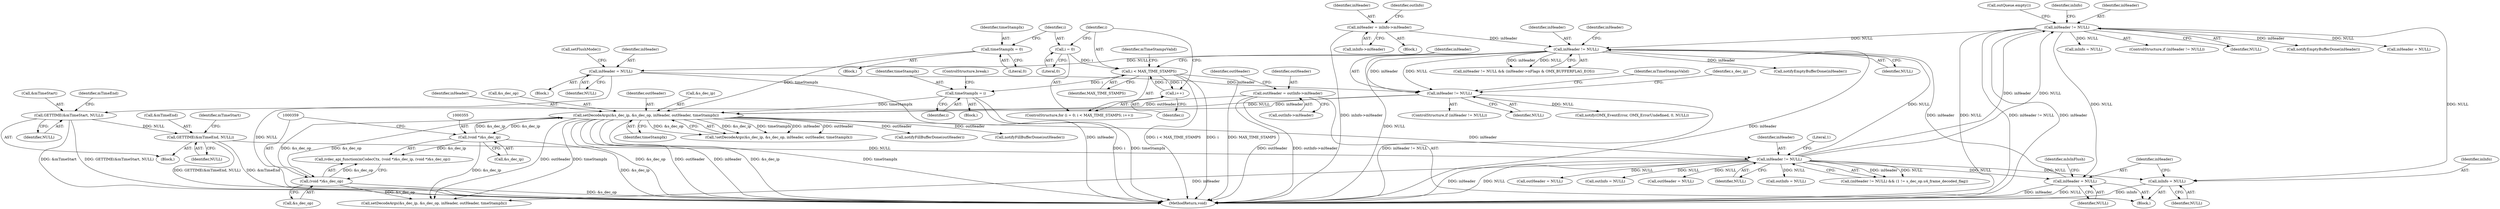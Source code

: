 digraph "0_Android_918eeaa29d99d257282fafec931b4bda0e3bae12_3@pointer" {
"1000145" [label="(Call,inInfo = NULL)"];
"1000670" [label="(Call,inHeader != NULL)"];
"1000408" [label="(Call,inHeader != NULL)"];
"1000301" [label="(Call,setDecodeArgs(&s_dec_ip, &s_dec_op, inHeader, outHeader, timeStampIx))"];
"1000354" [label="(Call,(void *)&s_dec_ip)"];
"1000358" [label="(Call,(void *)&s_dec_op)"];
"1000276" [label="(Call,inHeader != NULL)"];
"1000225" [label="(Call,inHeader = NULL)"];
"1000197" [label="(Call,inHeader != NULL)"];
"1000163" [label="(Call,inHeader = inInfo->mHeader)"];
"1000148" [label="(Call,inHeader = NULL)"];
"1000175" [label="(Call,outHeader = outInfo->mHeader)"];
"1000252" [label="(Call,timeStampIx = 0)"];
"1000271" [label="(Call,timeStampIx = i)"];
"1000259" [label="(Call,i < MAX_TIME_STAMPS)"];
"1000262" [label="(Call,i++)"];
"1000256" [label="(Call,i = 0)"];
"1000380" [label="(Call,GETTIME(&mTimeEnd, NULL))"];
"1000341" [label="(Call,GETTIME(&mTimeStart, NULL))"];
"1000227" [label="(Identifier,NULL)"];
"1000177" [label="(Call,outInfo->mHeader)"];
"1000660" [label="(Call,outInfo = NULL)"];
"1000385" [label="(Identifier,mTimeStart)"];
"1000226" [label="(Identifier,inHeader)"];
"1000275" [label="(ControlStructure,if (inHeader != NULL))"];
"1000277" [label="(Identifier,inHeader)"];
"1000252" [label="(Call,timeStampIx = 0)"];
"1000663" [label="(Call,notifyFillBufferDone(outHeader))"];
"1000257" [label="(Identifier,i)"];
"1000630" [label="(Call,notifyFillBufferDone(outHeader))"];
"1000250" [label="(Block,)"];
"1000272" [label="(Identifier,timeStampIx)"];
"1000689" [label="(MethodReturn,void)"];
"1000302" [label="(Call,&s_dec_ip)"];
"1000301" [label="(Call,setDecodeArgs(&s_dec_ip, &s_dec_op, inHeader, outHeader, timeStampIx))"];
"1000676" [label="(Identifier,inInfo)"];
"1000139" [label="(Block,)"];
"1000260" [label="(Identifier,i)"];
"1000175" [label="(Call,outHeader = outInfo->mHeader)"];
"1000312" [label="(Call,notify(OMX_EventError, OMX_ErrorUndefined, 0, NULL))"];
"1000268" [label="(Identifier,mTimeStampsValid)"];
"1000225" [label="(Call,inHeader = NULL)"];
"1000308" [label="(Identifier,timeStampIx)"];
"1000172" [label="(Identifier,outInfo)"];
"1000270" [label="(Block,)"];
"1000199" [label="(Identifier,NULL)"];
"1000165" [label="(Call,inInfo->mHeader)"];
"1000258" [label="(Literal,0)"];
"1000681" [label="(Call,inInfo = NULL)"];
"1000669" [label="(ControlStructure,if (inHeader != NULL))"];
"1000671" [label="(Identifier,inHeader)"];
"1000253" [label="(Identifier,timeStampIx)"];
"1000632" [label="(Call,outHeader = NULL)"];
"1000381" [label="(Call,&mTimeEnd)"];
"1000198" [label="(Identifier,inHeader)"];
"1000261" [label="(Identifier,MAX_TIME_STAMPS)"];
"1000138" [label="(Call,outQueue.empty())"];
"1000341" [label="(Call,GETTIME(&mTimeStart, NULL))"];
"1000410" [label="(Identifier,NULL)"];
"1000259" [label="(Call,i < MAX_TIME_STAMPS)"];
"1000672" [label="(Identifier,NULL)"];
"1000306" [label="(Identifier,inHeader)"];
"1000352" [label="(Call,ivdec_api_function(mCodecCtx, (void *)&s_dec_ip, (void *)&s_dec_op))"];
"1000282" [label="(Identifier,mTimeStampsValid)"];
"1000148" [label="(Call,inHeader = NULL)"];
"1000228" [label="(Call,setFlushMode())"];
"1000153" [label="(Identifier,mIsInFlush)"];
"1000300" [label="(Call,!setDecodeArgs(&s_dec_ip, &s_dec_op, inHeader, outHeader, timeStampIx))"];
"1000303" [label="(Identifier,s_dec_ip)"];
"1000412" [label="(Literal,1)"];
"1000263" [label="(Identifier,i)"];
"1000409" [label="(Identifier,inHeader)"];
"1000254" [label="(Literal,0)"];
"1000627" [label="(Call,outInfo = NULL)"];
"1000383" [label="(Identifier,NULL)"];
"1000342" [label="(Call,&mTimeStart)"];
"1000380" [label="(Call,GETTIME(&mTimeEnd, NULL))"];
"1000447" [label="(Call,setDecodeArgs(&s_dec_ip, &s_dec_op, inHeader, outHeader, timeStampIx))"];
"1000292" [label="(Block,)"];
"1000344" [label="(Identifier,NULL)"];
"1000197" [label="(Call,inHeader != NULL)"];
"1000176" [label="(Identifier,outHeader)"];
"1000407" [label="(Call,(inHeader != NULL) && (1 != s_dec_op.u4_frame_decoded_flag))"];
"1000146" [label="(Identifier,inInfo)"];
"1000158" [label="(Block,)"];
"1000196" [label="(Call,inHeader != NULL && (inHeader->nFlags & OMX_BUFFERFLAG_EOS))"];
"1000346" [label="(Identifier,mTimeEnd)"];
"1000271" [label="(Call,timeStampIx = i)"];
"1000149" [label="(Identifier,inHeader)"];
"1000163" [label="(Call,inHeader = inInfo->mHeader)"];
"1000223" [label="(Call,notifyEmptyBufferDone(inHeader))"];
"1000304" [label="(Call,&s_dec_op)"];
"1000665" [label="(Call,outHeader = NULL)"];
"1000147" [label="(Identifier,NULL)"];
"1000684" [label="(Call,notifyEmptyBufferDone(inHeader))"];
"1000276" [label="(Call,inHeader != NULL)"];
"1000262" [label="(Call,i++)"];
"1000255" [label="(ControlStructure,for (i = 0; i < MAX_TIME_STAMPS; i++))"];
"1000670" [label="(Call,inHeader != NULL)"];
"1000150" [label="(Identifier,NULL)"];
"1000354" [label="(Call,(void *)&s_dec_ip)"];
"1000164" [label="(Identifier,inHeader)"];
"1000182" [label="(Identifier,outHeader)"];
"1000686" [label="(Call,inHeader = NULL)"];
"1000256" [label="(Call,i = 0)"];
"1000145" [label="(Call,inInfo = NULL)"];
"1000408" [label="(Call,inHeader != NULL)"];
"1000273" [label="(Identifier,i)"];
"1000356" [label="(Call,&s_dec_ip)"];
"1000358" [label="(Call,(void *)&s_dec_op)"];
"1000215" [label="(Block,)"];
"1000360" [label="(Call,&s_dec_op)"];
"1000278" [label="(Identifier,NULL)"];
"1000307" [label="(Identifier,outHeader)"];
"1000202" [label="(Identifier,inHeader)"];
"1000274" [label="(ControlStructure,break;)"];
"1000145" -> "1000139"  [label="AST: "];
"1000145" -> "1000147"  [label="CFG: "];
"1000146" -> "1000145"  [label="AST: "];
"1000147" -> "1000145"  [label="AST: "];
"1000149" -> "1000145"  [label="CFG: "];
"1000145" -> "1000689"  [label="DDG: inInfo"];
"1000670" -> "1000145"  [label="DDG: NULL"];
"1000408" -> "1000145"  [label="DDG: NULL"];
"1000670" -> "1000669"  [label="AST: "];
"1000670" -> "1000672"  [label="CFG: "];
"1000671" -> "1000670"  [label="AST: "];
"1000672" -> "1000670"  [label="AST: "];
"1000138" -> "1000670"  [label="CFG: "];
"1000676" -> "1000670"  [label="CFG: "];
"1000670" -> "1000689"  [label="DDG: NULL"];
"1000670" -> "1000689"  [label="DDG: inHeader != NULL"];
"1000670" -> "1000689"  [label="DDG: inHeader"];
"1000670" -> "1000148"  [label="DDG: NULL"];
"1000670" -> "1000197"  [label="DDG: NULL"];
"1000408" -> "1000670"  [label="DDG: inHeader"];
"1000408" -> "1000670"  [label="DDG: NULL"];
"1000670" -> "1000681"  [label="DDG: NULL"];
"1000670" -> "1000684"  [label="DDG: inHeader"];
"1000670" -> "1000686"  [label="DDG: NULL"];
"1000408" -> "1000407"  [label="AST: "];
"1000408" -> "1000410"  [label="CFG: "];
"1000409" -> "1000408"  [label="AST: "];
"1000410" -> "1000408"  [label="AST: "];
"1000412" -> "1000408"  [label="CFG: "];
"1000407" -> "1000408"  [label="CFG: "];
"1000408" -> "1000689"  [label="DDG: inHeader"];
"1000408" -> "1000689"  [label="DDG: NULL"];
"1000408" -> "1000148"  [label="DDG: NULL"];
"1000408" -> "1000197"  [label="DDG: NULL"];
"1000408" -> "1000407"  [label="DDG: inHeader"];
"1000408" -> "1000407"  [label="DDG: NULL"];
"1000301" -> "1000408"  [label="DDG: inHeader"];
"1000380" -> "1000408"  [label="DDG: NULL"];
"1000408" -> "1000447"  [label="DDG: inHeader"];
"1000408" -> "1000627"  [label="DDG: NULL"];
"1000408" -> "1000632"  [label="DDG: NULL"];
"1000408" -> "1000660"  [label="DDG: NULL"];
"1000408" -> "1000665"  [label="DDG: NULL"];
"1000301" -> "1000300"  [label="AST: "];
"1000301" -> "1000308"  [label="CFG: "];
"1000302" -> "1000301"  [label="AST: "];
"1000304" -> "1000301"  [label="AST: "];
"1000306" -> "1000301"  [label="AST: "];
"1000307" -> "1000301"  [label="AST: "];
"1000308" -> "1000301"  [label="AST: "];
"1000300" -> "1000301"  [label="CFG: "];
"1000301" -> "1000689"  [label="DDG: &s_dec_op"];
"1000301" -> "1000689"  [label="DDG: outHeader"];
"1000301" -> "1000689"  [label="DDG: inHeader"];
"1000301" -> "1000689"  [label="DDG: &s_dec_ip"];
"1000301" -> "1000689"  [label="DDG: timeStampIx"];
"1000301" -> "1000300"  [label="DDG: &s_dec_ip"];
"1000301" -> "1000300"  [label="DDG: timeStampIx"];
"1000301" -> "1000300"  [label="DDG: inHeader"];
"1000301" -> "1000300"  [label="DDG: outHeader"];
"1000301" -> "1000300"  [label="DDG: &s_dec_op"];
"1000354" -> "1000301"  [label="DDG: &s_dec_ip"];
"1000358" -> "1000301"  [label="DDG: &s_dec_op"];
"1000276" -> "1000301"  [label="DDG: inHeader"];
"1000175" -> "1000301"  [label="DDG: outHeader"];
"1000252" -> "1000301"  [label="DDG: timeStampIx"];
"1000271" -> "1000301"  [label="DDG: timeStampIx"];
"1000301" -> "1000354"  [label="DDG: &s_dec_ip"];
"1000301" -> "1000358"  [label="DDG: &s_dec_op"];
"1000301" -> "1000447"  [label="DDG: outHeader"];
"1000301" -> "1000447"  [label="DDG: timeStampIx"];
"1000301" -> "1000630"  [label="DDG: outHeader"];
"1000301" -> "1000663"  [label="DDG: outHeader"];
"1000354" -> "1000352"  [label="AST: "];
"1000354" -> "1000356"  [label="CFG: "];
"1000355" -> "1000354"  [label="AST: "];
"1000356" -> "1000354"  [label="AST: "];
"1000359" -> "1000354"  [label="CFG: "];
"1000354" -> "1000689"  [label="DDG: &s_dec_ip"];
"1000354" -> "1000352"  [label="DDG: &s_dec_ip"];
"1000354" -> "1000447"  [label="DDG: &s_dec_ip"];
"1000358" -> "1000352"  [label="AST: "];
"1000358" -> "1000360"  [label="CFG: "];
"1000359" -> "1000358"  [label="AST: "];
"1000360" -> "1000358"  [label="AST: "];
"1000352" -> "1000358"  [label="CFG: "];
"1000358" -> "1000689"  [label="DDG: &s_dec_op"];
"1000358" -> "1000352"  [label="DDG: &s_dec_op"];
"1000358" -> "1000447"  [label="DDG: &s_dec_op"];
"1000276" -> "1000275"  [label="AST: "];
"1000276" -> "1000278"  [label="CFG: "];
"1000277" -> "1000276"  [label="AST: "];
"1000278" -> "1000276"  [label="AST: "];
"1000282" -> "1000276"  [label="CFG: "];
"1000303" -> "1000276"  [label="CFG: "];
"1000276" -> "1000689"  [label="DDG: inHeader != NULL"];
"1000225" -> "1000276"  [label="DDG: inHeader"];
"1000197" -> "1000276"  [label="DDG: inHeader"];
"1000197" -> "1000276"  [label="DDG: NULL"];
"1000276" -> "1000312"  [label="DDG: NULL"];
"1000276" -> "1000341"  [label="DDG: NULL"];
"1000225" -> "1000215"  [label="AST: "];
"1000225" -> "1000227"  [label="CFG: "];
"1000226" -> "1000225"  [label="AST: "];
"1000227" -> "1000225"  [label="AST: "];
"1000228" -> "1000225"  [label="CFG: "];
"1000225" -> "1000689"  [label="DDG: NULL"];
"1000225" -> "1000689"  [label="DDG: inHeader"];
"1000197" -> "1000225"  [label="DDG: NULL"];
"1000197" -> "1000196"  [label="AST: "];
"1000197" -> "1000199"  [label="CFG: "];
"1000198" -> "1000197"  [label="AST: "];
"1000199" -> "1000197"  [label="AST: "];
"1000202" -> "1000197"  [label="CFG: "];
"1000196" -> "1000197"  [label="CFG: "];
"1000197" -> "1000689"  [label="DDG: NULL"];
"1000197" -> "1000689"  [label="DDG: inHeader"];
"1000197" -> "1000196"  [label="DDG: inHeader"];
"1000197" -> "1000196"  [label="DDG: NULL"];
"1000163" -> "1000197"  [label="DDG: inHeader"];
"1000148" -> "1000197"  [label="DDG: inHeader"];
"1000197" -> "1000223"  [label="DDG: inHeader"];
"1000163" -> "1000158"  [label="AST: "];
"1000163" -> "1000165"  [label="CFG: "];
"1000164" -> "1000163"  [label="AST: "];
"1000165" -> "1000163"  [label="AST: "];
"1000172" -> "1000163"  [label="CFG: "];
"1000163" -> "1000689"  [label="DDG: inInfo->mHeader"];
"1000148" -> "1000139"  [label="AST: "];
"1000148" -> "1000150"  [label="CFG: "];
"1000149" -> "1000148"  [label="AST: "];
"1000150" -> "1000148"  [label="AST: "];
"1000153" -> "1000148"  [label="CFG: "];
"1000148" -> "1000689"  [label="DDG: inHeader"];
"1000148" -> "1000689"  [label="DDG: NULL"];
"1000175" -> "1000139"  [label="AST: "];
"1000175" -> "1000177"  [label="CFG: "];
"1000176" -> "1000175"  [label="AST: "];
"1000177" -> "1000175"  [label="AST: "];
"1000182" -> "1000175"  [label="CFG: "];
"1000175" -> "1000689"  [label="DDG: outHeader"];
"1000175" -> "1000689"  [label="DDG: outInfo->mHeader"];
"1000252" -> "1000250"  [label="AST: "];
"1000252" -> "1000254"  [label="CFG: "];
"1000253" -> "1000252"  [label="AST: "];
"1000254" -> "1000252"  [label="AST: "];
"1000257" -> "1000252"  [label="CFG: "];
"1000271" -> "1000270"  [label="AST: "];
"1000271" -> "1000273"  [label="CFG: "];
"1000272" -> "1000271"  [label="AST: "];
"1000273" -> "1000271"  [label="AST: "];
"1000274" -> "1000271"  [label="CFG: "];
"1000271" -> "1000689"  [label="DDG: i"];
"1000271" -> "1000689"  [label="DDG: timeStampIx"];
"1000259" -> "1000271"  [label="DDG: i"];
"1000259" -> "1000255"  [label="AST: "];
"1000259" -> "1000261"  [label="CFG: "];
"1000260" -> "1000259"  [label="AST: "];
"1000261" -> "1000259"  [label="AST: "];
"1000268" -> "1000259"  [label="CFG: "];
"1000277" -> "1000259"  [label="CFG: "];
"1000259" -> "1000689"  [label="DDG: i < MAX_TIME_STAMPS"];
"1000259" -> "1000689"  [label="DDG: i"];
"1000259" -> "1000689"  [label="DDG: MAX_TIME_STAMPS"];
"1000262" -> "1000259"  [label="DDG: i"];
"1000256" -> "1000259"  [label="DDG: i"];
"1000259" -> "1000262"  [label="DDG: i"];
"1000262" -> "1000255"  [label="AST: "];
"1000262" -> "1000263"  [label="CFG: "];
"1000263" -> "1000262"  [label="AST: "];
"1000260" -> "1000262"  [label="CFG: "];
"1000256" -> "1000255"  [label="AST: "];
"1000256" -> "1000258"  [label="CFG: "];
"1000257" -> "1000256"  [label="AST: "];
"1000258" -> "1000256"  [label="AST: "];
"1000260" -> "1000256"  [label="CFG: "];
"1000380" -> "1000292"  [label="AST: "];
"1000380" -> "1000383"  [label="CFG: "];
"1000381" -> "1000380"  [label="AST: "];
"1000383" -> "1000380"  [label="AST: "];
"1000385" -> "1000380"  [label="CFG: "];
"1000380" -> "1000689"  [label="DDG: GETTIME(&mTimeEnd, NULL)"];
"1000380" -> "1000689"  [label="DDG: &mTimeEnd"];
"1000341" -> "1000380"  [label="DDG: NULL"];
"1000341" -> "1000292"  [label="AST: "];
"1000341" -> "1000344"  [label="CFG: "];
"1000342" -> "1000341"  [label="AST: "];
"1000344" -> "1000341"  [label="AST: "];
"1000346" -> "1000341"  [label="CFG: "];
"1000341" -> "1000689"  [label="DDG: &mTimeStart"];
"1000341" -> "1000689"  [label="DDG: GETTIME(&mTimeStart, NULL)"];
}
